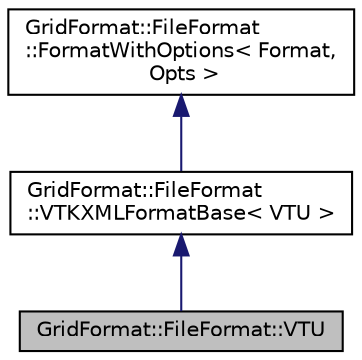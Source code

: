 digraph "GridFormat::FileFormat::VTU"
{
 // LATEX_PDF_SIZE
  edge [fontname="Helvetica",fontsize="10",labelfontname="Helvetica",labelfontsize="10"];
  node [fontname="Helvetica",fontsize="10",shape=record];
  Node1 [label="GridFormat::FileFormat::VTU",height=0.2,width=0.4,color="black", fillcolor="grey75", style="filled", fontcolor="black",tooltip="Selector for the .vtu/.pvtu file format for general unstructured grids."];
  Node2 -> Node1 [dir="back",color="midnightblue",fontsize="10",style="solid",fontname="Helvetica"];
  Node2 [label="GridFormat::FileFormat\l::VTKXMLFormatBase\< VTU \>",height=0.2,width=0.4,color="black", fillcolor="white", style="filled",URL="$structGridFormat_1_1FileFormat_1_1VTKXMLFormatBase.html",tooltip=" "];
  Node3 -> Node2 [dir="back",color="midnightblue",fontsize="10",style="solid",fontname="Helvetica"];
  Node3 [label="GridFormat::FileFormat\l::FormatWithOptions\< Format,\l Opts \>",height=0.2,width=0.4,color="black", fillcolor="white", style="filled",URL="$structGridFormat_1_1FileFormat_1_1FormatWithOptions.html",tooltip="Base class for formats taking options."];
}
